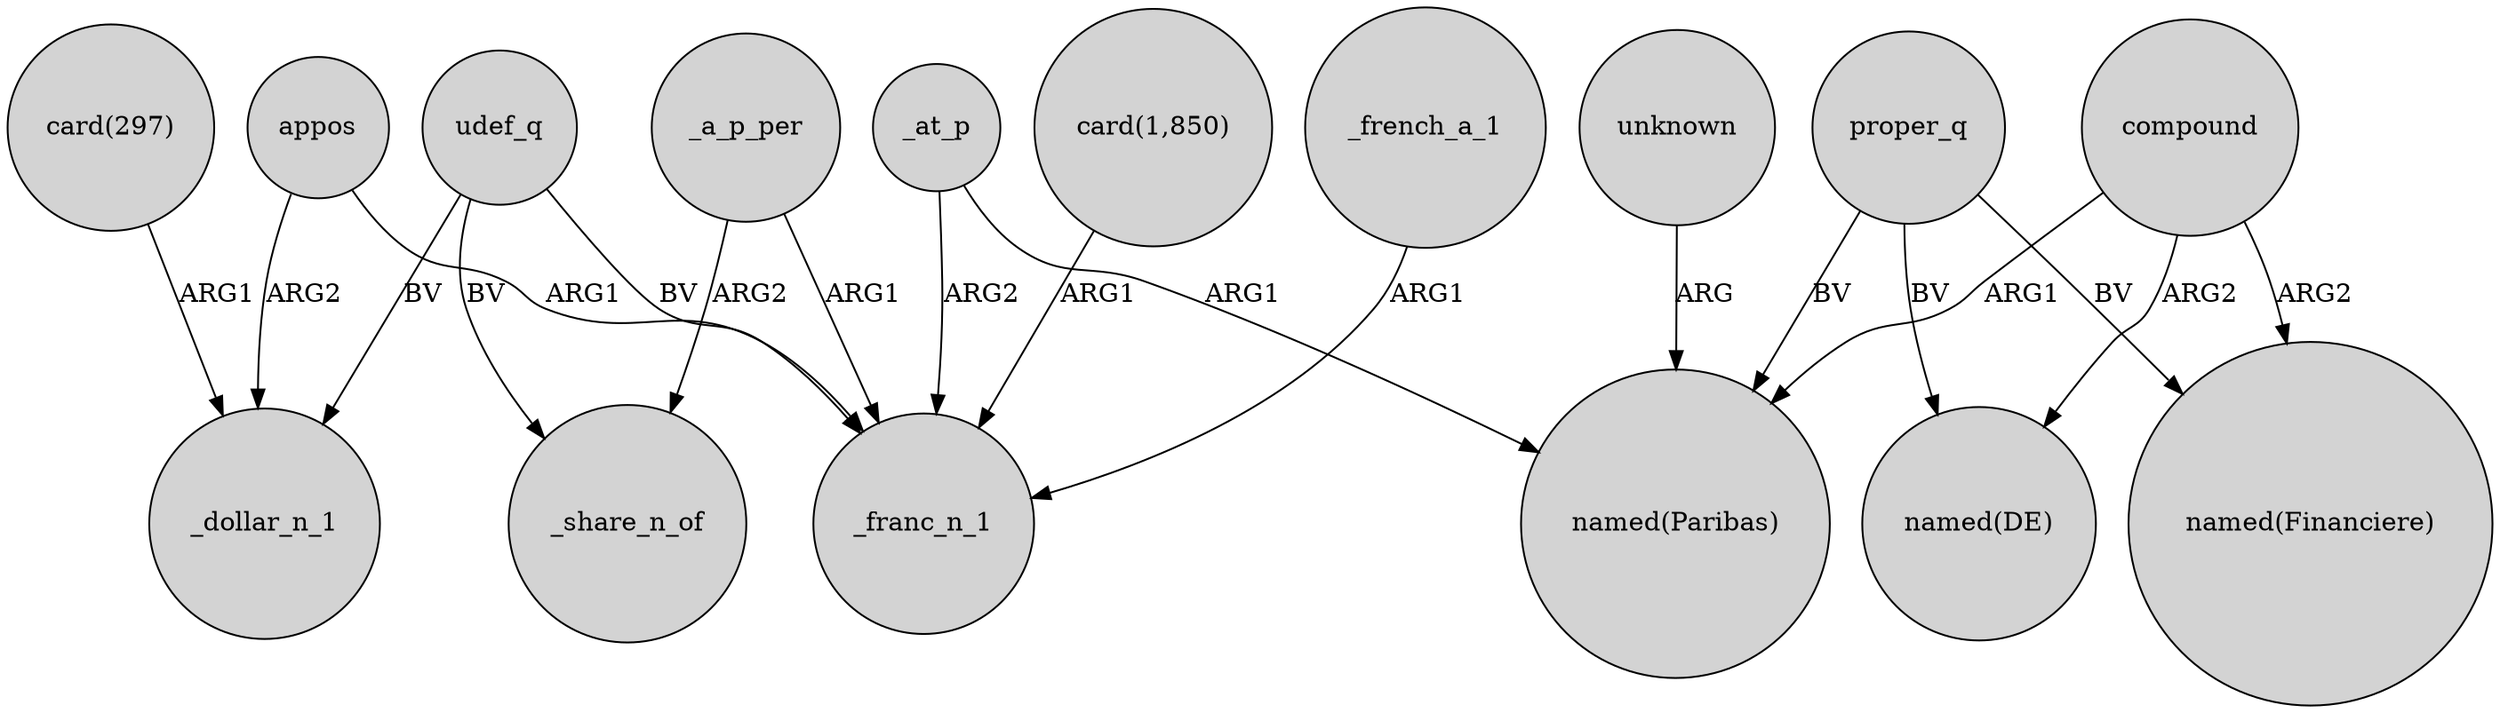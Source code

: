 digraph {
	node [shape=circle style=filled]
	appos -> _dollar_n_1 [label=ARG2]
	appos -> _franc_n_1 [label=ARG1]
	_at_p -> _franc_n_1 [label=ARG2]
	_a_p_per -> _share_n_of [label=ARG2]
	"card(1,850)" -> _franc_n_1 [label=ARG1]
	compound -> "named(DE)" [label=ARG2]
	proper_q -> "named(Financiere)" [label=BV]
	proper_q -> "named(DE)" [label=BV]
	compound -> "named(Paribas)" [label=ARG1]
	_a_p_per -> _franc_n_1 [label=ARG1]
	udef_q -> _share_n_of [label=BV]
	_at_p -> "named(Paribas)" [label=ARG1]
	_french_a_1 -> _franc_n_1 [label=ARG1]
	"card(297)" -> _dollar_n_1 [label=ARG1]
	udef_q -> _franc_n_1 [label=BV]
	compound -> "named(Financiere)" [label=ARG2]
	udef_q -> _dollar_n_1 [label=BV]
	unknown -> "named(Paribas)" [label=ARG]
	proper_q -> "named(Paribas)" [label=BV]
}
